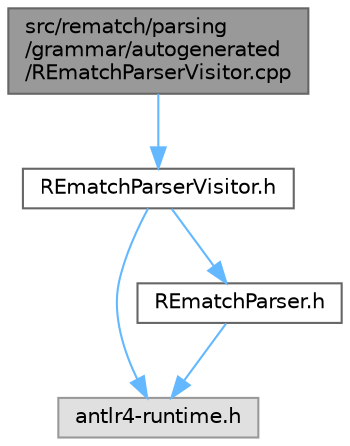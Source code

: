 digraph "src/rematch/parsing/grammar/autogenerated/REmatchParserVisitor.cpp"
{
 // LATEX_PDF_SIZE
  bgcolor="transparent";
  edge [fontname=Helvetica,fontsize=10,labelfontname=Helvetica,labelfontsize=10];
  node [fontname=Helvetica,fontsize=10,shape=box,height=0.2,width=0.4];
  Node1 [label="src/rematch/parsing\l/grammar/autogenerated\l/REmatchParserVisitor.cpp",height=0.2,width=0.4,color="gray40", fillcolor="grey60", style="filled", fontcolor="black",tooltip=" "];
  Node1 -> Node2 [color="steelblue1",style="solid"];
  Node2 [label="REmatchParserVisitor.h",height=0.2,width=0.4,color="grey40", fillcolor="white", style="filled",URL="$df/db6/REmatchParserVisitor_8h.html",tooltip=" "];
  Node2 -> Node3 [color="steelblue1",style="solid"];
  Node3 [label="antlr4-runtime.h",height=0.2,width=0.4,color="grey60", fillcolor="#E0E0E0", style="filled",tooltip=" "];
  Node2 -> Node4 [color="steelblue1",style="solid"];
  Node4 [label="REmatchParser.h",height=0.2,width=0.4,color="grey40", fillcolor="white", style="filled",URL="$d8/dea/REmatchParser_8h.html",tooltip=" "];
  Node4 -> Node3 [color="steelblue1",style="solid"];
}
